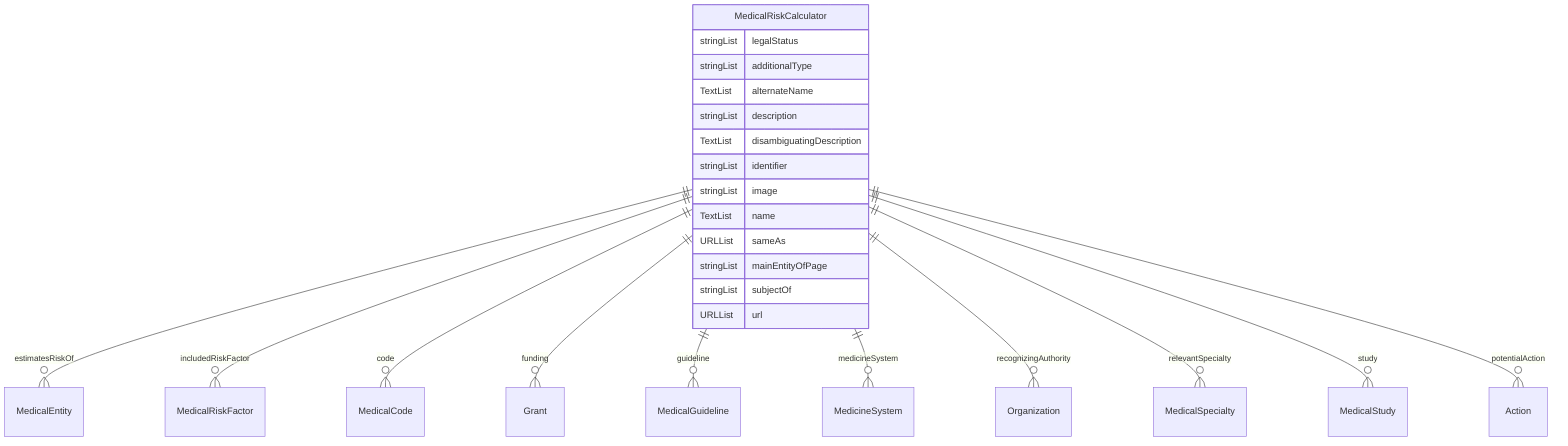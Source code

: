 erDiagram
MedicalRiskCalculator {
    stringList legalStatus  
    stringList additionalType  
    TextList alternateName  
    stringList description  
    TextList disambiguatingDescription  
    stringList identifier  
    stringList image  
    TextList name  
    URLList sameAs  
    stringList mainEntityOfPage  
    stringList subjectOf  
    URLList url  
}

MedicalRiskCalculator ||--}o MedicalEntity : "estimatesRiskOf"
MedicalRiskCalculator ||--}o MedicalRiskFactor : "includedRiskFactor"
MedicalRiskCalculator ||--}o MedicalCode : "code"
MedicalRiskCalculator ||--}o Grant : "funding"
MedicalRiskCalculator ||--}o MedicalGuideline : "guideline"
MedicalRiskCalculator ||--}o MedicineSystem : "medicineSystem"
MedicalRiskCalculator ||--}o Organization : "recognizingAuthority"
MedicalRiskCalculator ||--}o MedicalSpecialty : "relevantSpecialty"
MedicalRiskCalculator ||--}o MedicalStudy : "study"
MedicalRiskCalculator ||--}o Action : "potentialAction"